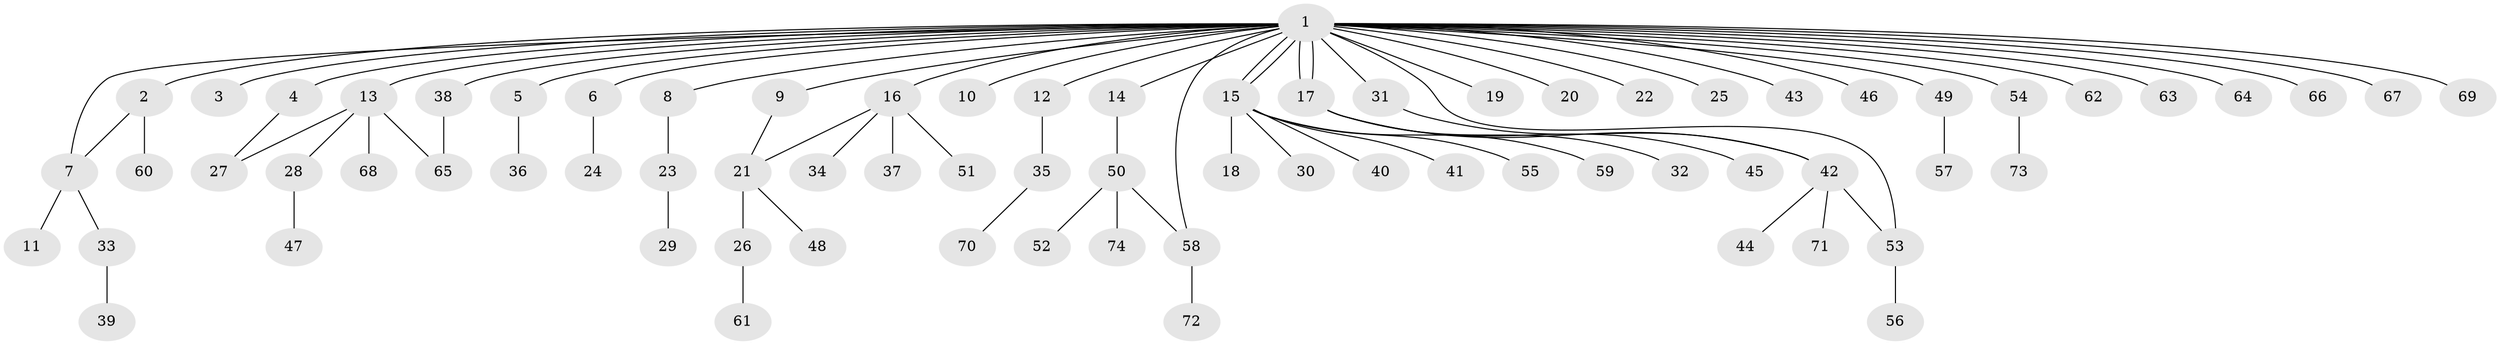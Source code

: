 // Generated by graph-tools (version 1.1) at 2025/35/03/09/25 02:35:30]
// undirected, 74 vertices, 82 edges
graph export_dot {
graph [start="1"]
  node [color=gray90,style=filled];
  1;
  2;
  3;
  4;
  5;
  6;
  7;
  8;
  9;
  10;
  11;
  12;
  13;
  14;
  15;
  16;
  17;
  18;
  19;
  20;
  21;
  22;
  23;
  24;
  25;
  26;
  27;
  28;
  29;
  30;
  31;
  32;
  33;
  34;
  35;
  36;
  37;
  38;
  39;
  40;
  41;
  42;
  43;
  44;
  45;
  46;
  47;
  48;
  49;
  50;
  51;
  52;
  53;
  54;
  55;
  56;
  57;
  58;
  59;
  60;
  61;
  62;
  63;
  64;
  65;
  66;
  67;
  68;
  69;
  70;
  71;
  72;
  73;
  74;
  1 -- 2;
  1 -- 3;
  1 -- 4;
  1 -- 5;
  1 -- 6;
  1 -- 7;
  1 -- 8;
  1 -- 9;
  1 -- 10;
  1 -- 12;
  1 -- 13;
  1 -- 14;
  1 -- 15;
  1 -- 15;
  1 -- 16;
  1 -- 17;
  1 -- 17;
  1 -- 19;
  1 -- 20;
  1 -- 22;
  1 -- 25;
  1 -- 31;
  1 -- 38;
  1 -- 43;
  1 -- 46;
  1 -- 49;
  1 -- 53;
  1 -- 54;
  1 -- 58;
  1 -- 62;
  1 -- 63;
  1 -- 64;
  1 -- 66;
  1 -- 67;
  1 -- 69;
  2 -- 7;
  2 -- 60;
  4 -- 27;
  5 -- 36;
  6 -- 24;
  7 -- 11;
  7 -- 33;
  8 -- 23;
  9 -- 21;
  12 -- 35;
  13 -- 27;
  13 -- 28;
  13 -- 65;
  13 -- 68;
  14 -- 50;
  15 -- 18;
  15 -- 30;
  15 -- 40;
  15 -- 41;
  15 -- 55;
  15 -- 59;
  16 -- 21;
  16 -- 34;
  16 -- 37;
  16 -- 51;
  17 -- 32;
  17 -- 42;
  17 -- 45;
  21 -- 26;
  21 -- 48;
  23 -- 29;
  26 -- 61;
  28 -- 47;
  31 -- 42;
  33 -- 39;
  35 -- 70;
  38 -- 65;
  42 -- 44;
  42 -- 53;
  42 -- 71;
  49 -- 57;
  50 -- 52;
  50 -- 58;
  50 -- 74;
  53 -- 56;
  54 -- 73;
  58 -- 72;
}
